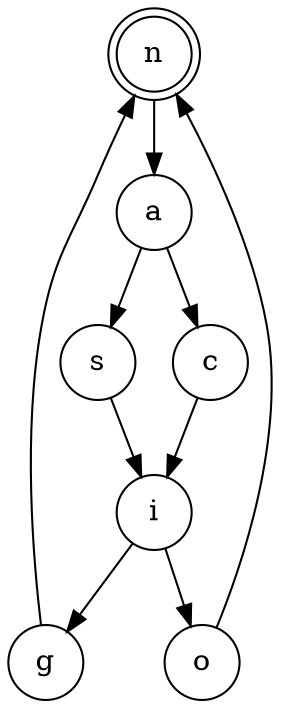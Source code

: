 digraph {   
    node [shape = doublecircle, color = black] n ;
    node [shape = circle];
    node [color= black];
    a -> s -> i -> g -> n -> a -> c -> i -> o -> n;	
}